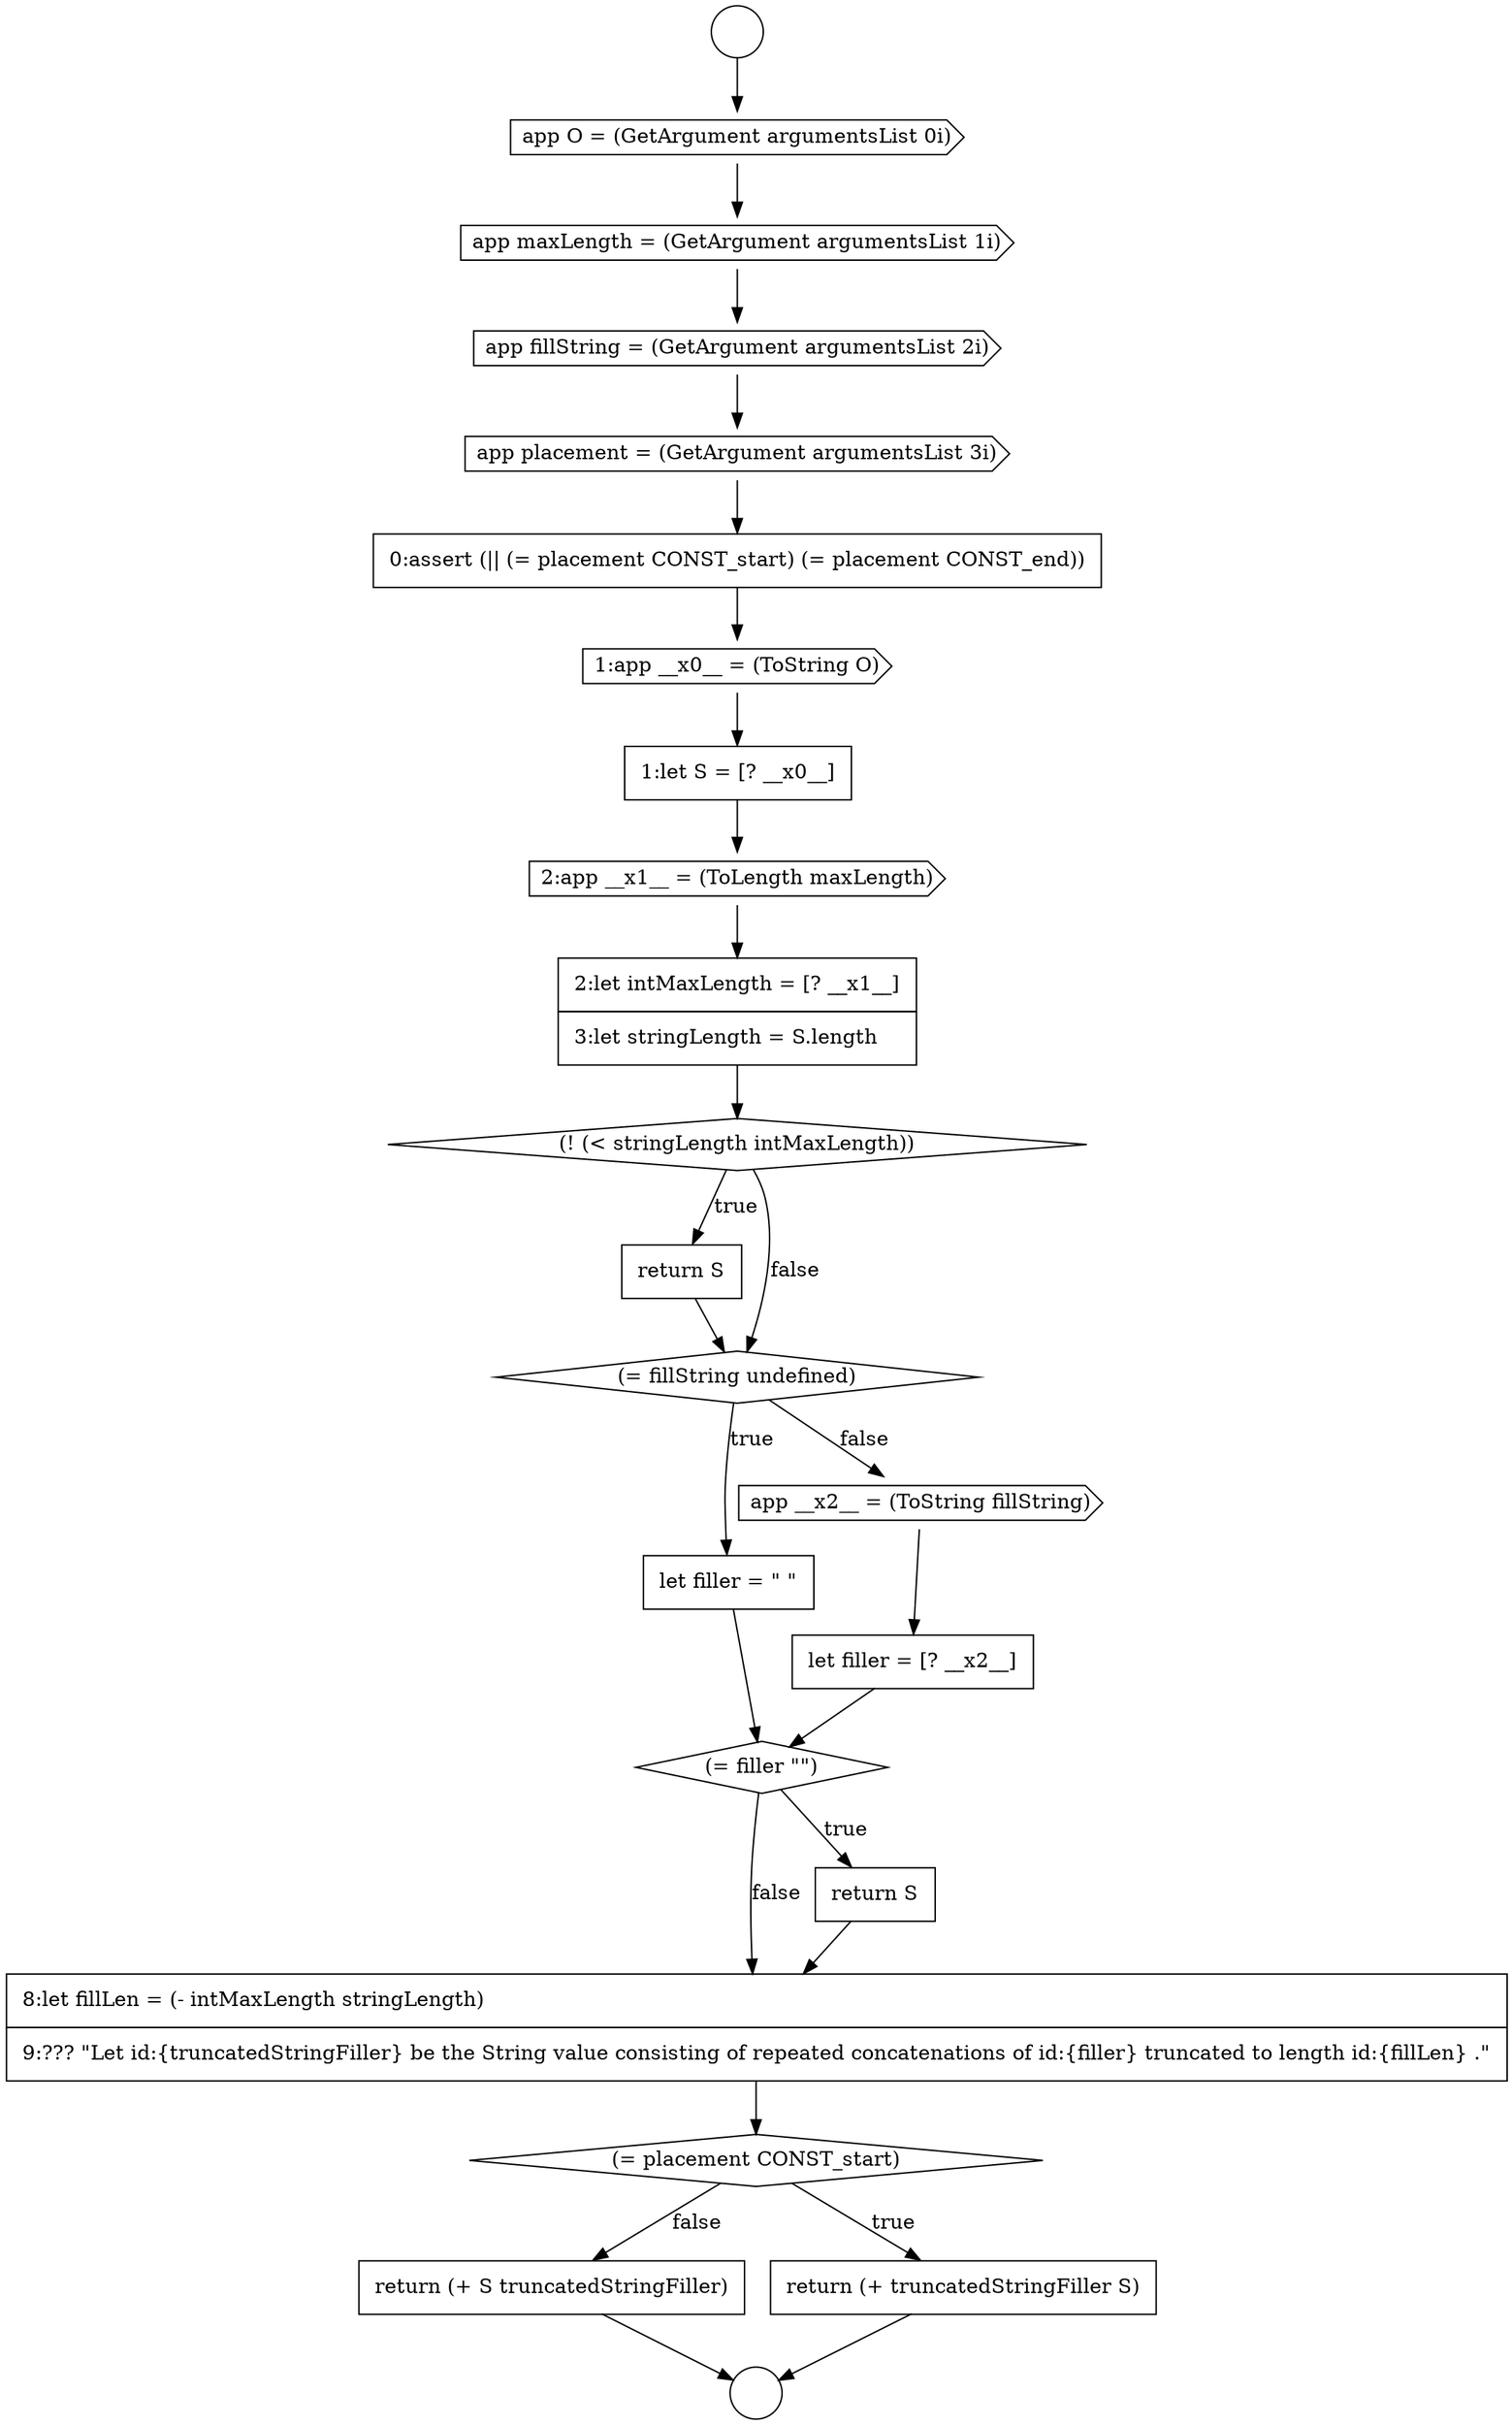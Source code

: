 digraph {
  node13918 [shape=none, margin=0, label=<<font color="black">
    <table border="0" cellborder="1" cellspacing="0" cellpadding="10">
      <tr><td align="left">2:let intMaxLength = [? __x1__]</td></tr>
      <tr><td align="left">3:let stringLength = S.length</td></tr>
    </table>
  </font>> color="black" fillcolor="white" style=filled]
  node13927 [shape=none, margin=0, label=<<font color="black">
    <table border="0" cellborder="1" cellspacing="0" cellpadding="10">
      <tr><td align="left">8:let fillLen = (- intMaxLength stringLength)</td></tr>
      <tr><td align="left">9:??? &quot;Let id:{truncatedStringFiller} be the String value consisting of repeated concatenations of id:{filler} truncated to length id:{fillLen} .&quot;</td></tr>
    </table>
  </font>> color="black" fillcolor="white" style=filled]
  node13910 [shape=cds, label=<<font color="black">app O = (GetArgument argumentsList 0i)</font>> color="black" fillcolor="white" style=filled]
  node13914 [shape=none, margin=0, label=<<font color="black">
    <table border="0" cellborder="1" cellspacing="0" cellpadding="10">
      <tr><td align="left">0:assert (|| (= placement CONST_start) (= placement CONST_end))</td></tr>
    </table>
  </font>> color="black" fillcolor="white" style=filled]
  node13917 [shape=cds, label=<<font color="black">2:app __x1__ = (ToLength maxLength)</font>> color="black" fillcolor="white" style=filled]
  node13924 [shape=none, margin=0, label=<<font color="black">
    <table border="0" cellborder="1" cellspacing="0" cellpadding="10">
      <tr><td align="left">let filler = [? __x2__]</td></tr>
    </table>
  </font>> color="black" fillcolor="white" style=filled]
  node13928 [shape=diamond, label=<<font color="black">(= placement CONST_start)</font>> color="black" fillcolor="white" style=filled]
  node13911 [shape=cds, label=<<font color="black">app maxLength = (GetArgument argumentsList 1i)</font>> color="black" fillcolor="white" style=filled]
  node13908 [shape=circle label=" " color="black" fillcolor="white" style=filled]
  node13930 [shape=none, margin=0, label=<<font color="black">
    <table border="0" cellborder="1" cellspacing="0" cellpadding="10">
      <tr><td align="left">return (+ S truncatedStringFiller)</td></tr>
    </table>
  </font>> color="black" fillcolor="white" style=filled]
  node13925 [shape=diamond, label=<<font color="black">(= filler &quot;&quot;)</font>> color="black" fillcolor="white" style=filled]
  node13912 [shape=cds, label=<<font color="black">app fillString = (GetArgument argumentsList 2i)</font>> color="black" fillcolor="white" style=filled]
  node13926 [shape=none, margin=0, label=<<font color="black">
    <table border="0" cellborder="1" cellspacing="0" cellpadding="10">
      <tr><td align="left">return S</td></tr>
    </table>
  </font>> color="black" fillcolor="white" style=filled]
  node13909 [shape=circle label=" " color="black" fillcolor="white" style=filled]
  node13922 [shape=none, margin=0, label=<<font color="black">
    <table border="0" cellborder="1" cellspacing="0" cellpadding="10">
      <tr><td align="left">let filler = &quot; &quot;</td></tr>
    </table>
  </font>> color="black" fillcolor="white" style=filled]
  node13915 [shape=cds, label=<<font color="black">1:app __x0__ = (ToString O)</font>> color="black" fillcolor="white" style=filled]
  node13923 [shape=cds, label=<<font color="black">app __x2__ = (ToString fillString)</font>> color="black" fillcolor="white" style=filled]
  node13913 [shape=cds, label=<<font color="black">app placement = (GetArgument argumentsList 3i)</font>> color="black" fillcolor="white" style=filled]
  node13920 [shape=none, margin=0, label=<<font color="black">
    <table border="0" cellborder="1" cellspacing="0" cellpadding="10">
      <tr><td align="left">return S</td></tr>
    </table>
  </font>> color="black" fillcolor="white" style=filled]
  node13921 [shape=diamond, label=<<font color="black">(= fillString undefined)</font>> color="black" fillcolor="white" style=filled]
  node13916 [shape=none, margin=0, label=<<font color="black">
    <table border="0" cellborder="1" cellspacing="0" cellpadding="10">
      <tr><td align="left">1:let S = [? __x0__]</td></tr>
    </table>
  </font>> color="black" fillcolor="white" style=filled]
  node13919 [shape=diamond, label=<<font color="black">(! (&lt; stringLength intMaxLength))</font>> color="black" fillcolor="white" style=filled]
  node13929 [shape=none, margin=0, label=<<font color="black">
    <table border="0" cellborder="1" cellspacing="0" cellpadding="10">
      <tr><td align="left">return (+ truncatedStringFiller S)</td></tr>
    </table>
  </font>> color="black" fillcolor="white" style=filled]
  node13925 -> node13926 [label=<<font color="black">true</font>> color="black"]
  node13925 -> node13927 [label=<<font color="black">false</font>> color="black"]
  node13930 -> node13909 [ color="black"]
  node13920 -> node13921 [ color="black"]
  node13923 -> node13924 [ color="black"]
  node13926 -> node13927 [ color="black"]
  node13911 -> node13912 [ color="black"]
  node13929 -> node13909 [ color="black"]
  node13924 -> node13925 [ color="black"]
  node13928 -> node13929 [label=<<font color="black">true</font>> color="black"]
  node13928 -> node13930 [label=<<font color="black">false</font>> color="black"]
  node13917 -> node13918 [ color="black"]
  node13912 -> node13913 [ color="black"]
  node13922 -> node13925 [ color="black"]
  node13908 -> node13910 [ color="black"]
  node13918 -> node13919 [ color="black"]
  node13921 -> node13922 [label=<<font color="black">true</font>> color="black"]
  node13921 -> node13923 [label=<<font color="black">false</font>> color="black"]
  node13919 -> node13920 [label=<<font color="black">true</font>> color="black"]
  node13919 -> node13921 [label=<<font color="black">false</font>> color="black"]
  node13915 -> node13916 [ color="black"]
  node13927 -> node13928 [ color="black"]
  node13916 -> node13917 [ color="black"]
  node13913 -> node13914 [ color="black"]
  node13914 -> node13915 [ color="black"]
  node13910 -> node13911 [ color="black"]
}
